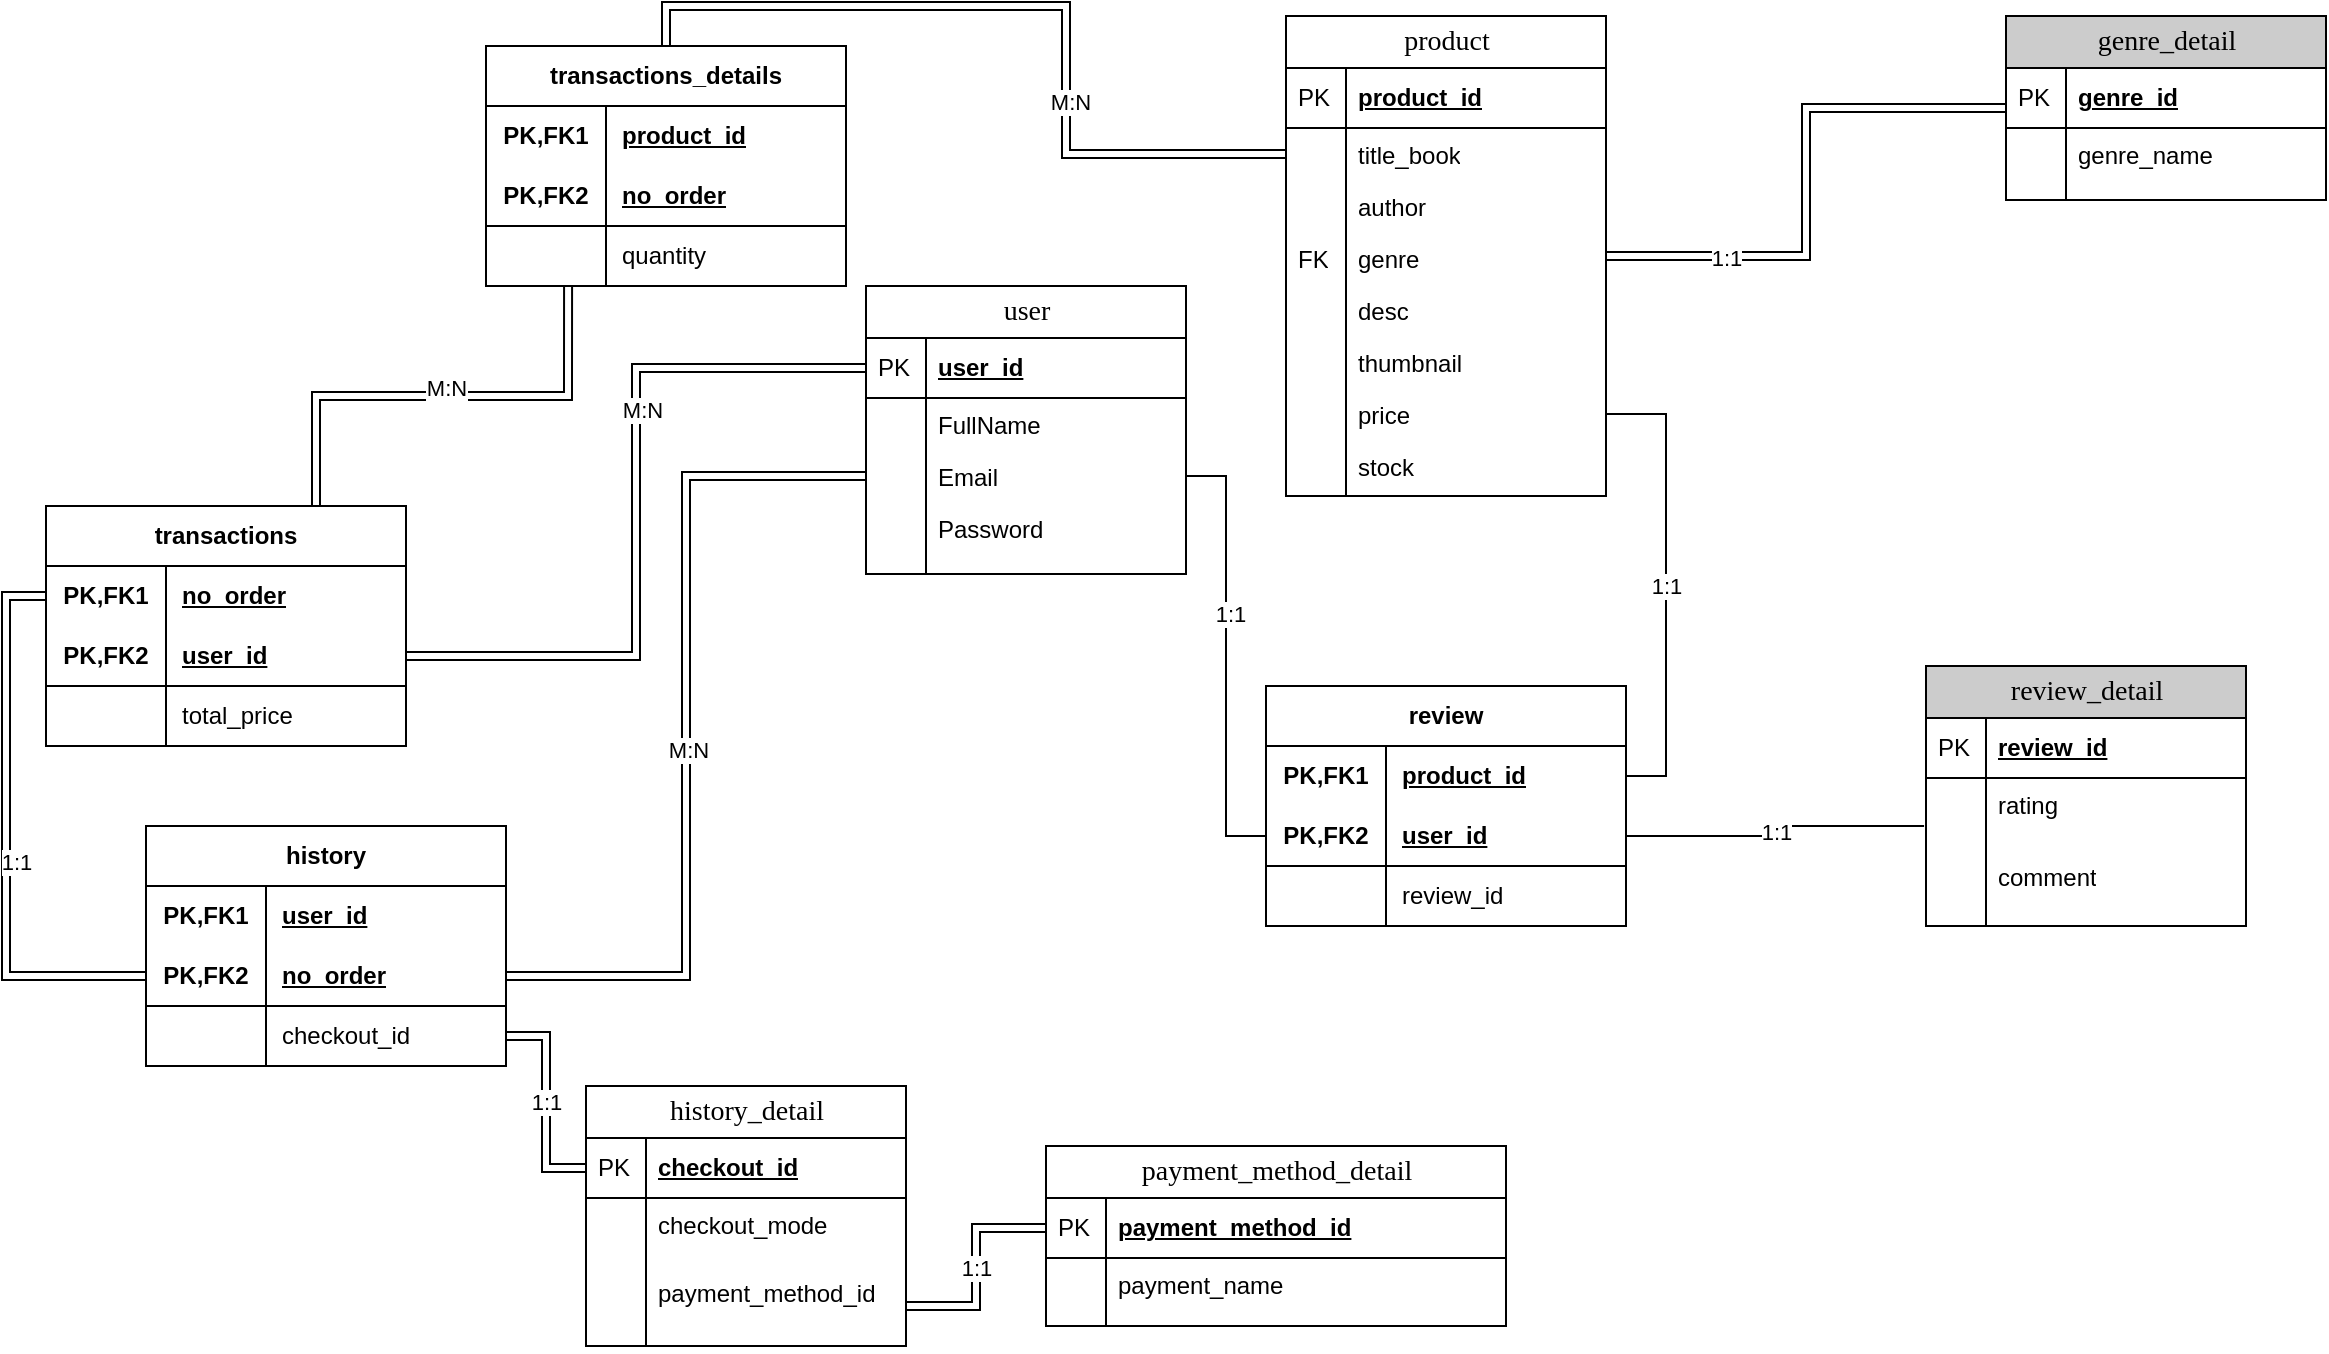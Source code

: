 <mxfile version="21.2.9" type="github">
  <diagram name="Page-1" id="e56a1550-8fbb-45ad-956c-1786394a9013">
    <mxGraphModel dx="1434" dy="796" grid="1" gridSize="10" guides="1" tooltips="1" connect="1" arrows="1" fold="1" page="1" pageScale="1" pageWidth="1654" pageHeight="1169" background="none" math="0" shadow="0">
      <root>
        <mxCell id="0" />
        <mxCell id="1" parent="0" />
        <mxCell id="2e49270ec7c68f3f-80" value="user" style="swimlane;html=1;fontStyle=0;childLayout=stackLayout;horizontal=1;startSize=26;fillColor=#FFFFFF;horizontalStack=0;resizeParent=1;resizeLast=0;collapsible=1;marginBottom=0;swimlaneFillColor=#ffffff;align=center;rounded=0;shadow=0;comic=0;labelBackgroundColor=none;strokeWidth=1;fontFamily=Verdana;fontSize=14" parent="1" vertex="1">
          <mxGeometry x="500" y="600" width="160" height="144" as="geometry">
            <mxRectangle x="60" y="220" width="70" height="30" as="alternateBounds" />
          </mxGeometry>
        </mxCell>
        <mxCell id="2e49270ec7c68f3f-81" value="user_id" style="shape=partialRectangle;top=0;left=0;right=0;bottom=1;html=1;align=left;verticalAlign=middle;fillColor=none;spacingLeft=34;spacingRight=4;whiteSpace=wrap;overflow=hidden;rotatable=0;points=[[0,0.5],[1,0.5]];portConstraint=eastwest;dropTarget=0;fontStyle=5;" parent="2e49270ec7c68f3f-80" vertex="1">
          <mxGeometry y="26" width="160" height="30" as="geometry" />
        </mxCell>
        <mxCell id="2e49270ec7c68f3f-82" value="PK" style="shape=partialRectangle;top=0;left=0;bottom=0;html=1;fillColor=none;align=left;verticalAlign=middle;spacingLeft=4;spacingRight=4;whiteSpace=wrap;overflow=hidden;rotatable=0;points=[];portConstraint=eastwest;part=1;" parent="2e49270ec7c68f3f-81" vertex="1" connectable="0">
          <mxGeometry width="30" height="30" as="geometry" />
        </mxCell>
        <mxCell id="2e49270ec7c68f3f-83" value="FullName" style="shape=partialRectangle;top=0;left=0;right=0;bottom=0;html=1;align=left;verticalAlign=top;fillColor=none;spacingLeft=34;spacingRight=4;whiteSpace=wrap;overflow=hidden;rotatable=0;points=[[0,0.5],[1,0.5]];portConstraint=eastwest;dropTarget=0;" parent="2e49270ec7c68f3f-80" vertex="1">
          <mxGeometry y="56" width="160" height="26" as="geometry" />
        </mxCell>
        <mxCell id="2e49270ec7c68f3f-84" value="" style="shape=partialRectangle;top=0;left=0;bottom=0;html=1;fillColor=none;align=left;verticalAlign=top;spacingLeft=4;spacingRight=4;whiteSpace=wrap;overflow=hidden;rotatable=0;points=[];portConstraint=eastwest;part=1;" parent="2e49270ec7c68f3f-83" vertex="1" connectable="0">
          <mxGeometry width="30" height="26" as="geometry" />
        </mxCell>
        <mxCell id="2e49270ec7c68f3f-85" value="Email" style="shape=partialRectangle;top=0;left=0;right=0;bottom=0;html=1;align=left;verticalAlign=top;fillColor=none;spacingLeft=34;spacingRight=4;whiteSpace=wrap;overflow=hidden;rotatable=0;points=[[0,0.5],[1,0.5]];portConstraint=eastwest;dropTarget=0;" parent="2e49270ec7c68f3f-80" vertex="1">
          <mxGeometry y="82" width="160" height="26" as="geometry" />
        </mxCell>
        <mxCell id="2e49270ec7c68f3f-86" value="" style="shape=partialRectangle;top=0;left=0;bottom=0;html=1;fillColor=none;align=left;verticalAlign=top;spacingLeft=4;spacingRight=4;whiteSpace=wrap;overflow=hidden;rotatable=0;points=[];portConstraint=eastwest;part=1;" parent="2e49270ec7c68f3f-85" vertex="1" connectable="0">
          <mxGeometry width="30" height="26" as="geometry" />
        </mxCell>
        <mxCell id="2e49270ec7c68f3f-87" value="Password" style="shape=partialRectangle;top=0;left=0;right=0;bottom=0;html=1;align=left;verticalAlign=top;fillColor=none;spacingLeft=34;spacingRight=4;whiteSpace=wrap;overflow=hidden;rotatable=0;points=[[0,0.5],[1,0.5]];portConstraint=eastwest;dropTarget=0;" parent="2e49270ec7c68f3f-80" vertex="1">
          <mxGeometry y="108" width="160" height="26" as="geometry" />
        </mxCell>
        <mxCell id="2e49270ec7c68f3f-88" value="" style="shape=partialRectangle;top=0;left=0;bottom=0;html=1;fillColor=none;align=left;verticalAlign=top;spacingLeft=4;spacingRight=4;whiteSpace=wrap;overflow=hidden;rotatable=0;points=[];portConstraint=eastwest;part=1;" parent="2e49270ec7c68f3f-87" vertex="1" connectable="0">
          <mxGeometry width="30" height="26" as="geometry" />
        </mxCell>
        <mxCell id="2e49270ec7c68f3f-89" value="" style="shape=partialRectangle;top=0;left=0;right=0;bottom=0;html=1;align=left;verticalAlign=top;fillColor=none;spacingLeft=34;spacingRight=4;whiteSpace=wrap;overflow=hidden;rotatable=0;points=[[0,0.5],[1,0.5]];portConstraint=eastwest;dropTarget=0;" parent="2e49270ec7c68f3f-80" vertex="1">
          <mxGeometry y="134" width="160" height="10" as="geometry" />
        </mxCell>
        <mxCell id="2e49270ec7c68f3f-90" value="" style="shape=partialRectangle;top=0;left=0;bottom=0;html=1;fillColor=none;align=left;verticalAlign=top;spacingLeft=4;spacingRight=4;whiteSpace=wrap;overflow=hidden;rotatable=0;points=[];portConstraint=eastwest;part=1;" parent="2e49270ec7c68f3f-89" vertex="1" connectable="0">
          <mxGeometry width="30" height="10" as="geometry" />
        </mxCell>
        <mxCell id="NCxB6Pmpi0R0k04pM8CK-123" style="edgeStyle=orthogonalEdgeStyle;rounded=0;orthogonalLoop=1;jettySize=auto;html=1;exitX=1;exitY=0.5;exitDx=0;exitDy=0;entryX=0;entryY=0.5;entryDx=0;entryDy=0;shape=link;" edge="1" parent="1" source="NCxB6Pmpi0R0k04pM8CK-93" target="NCxB6Pmpi0R0k04pM8CK-112">
          <mxGeometry relative="1" as="geometry" />
        </mxCell>
        <mxCell id="NCxB6Pmpi0R0k04pM8CK-124" value="1:1" style="edgeLabel;html=1;align=center;verticalAlign=middle;resizable=0;points=[];" vertex="1" connectable="0" parent="NCxB6Pmpi0R0k04pM8CK-123">
          <mxGeometry x="-0.324" y="-2" relative="1" as="geometry">
            <mxPoint x="-33" y="-1" as="offset" />
          </mxGeometry>
        </mxCell>
        <mxCell id="NCxB6Pmpi0R0k04pM8CK-93" value="product" style="swimlane;html=1;fontStyle=0;childLayout=stackLayout;horizontal=1;startSize=26;fillColor=#FFFFFF;horizontalStack=0;resizeParent=1;resizeLast=0;collapsible=1;marginBottom=0;swimlaneFillColor=#ffffff;align=center;rounded=0;shadow=0;comic=0;labelBackgroundColor=none;strokeWidth=1;fontFamily=Verdana;fontSize=14" vertex="1" parent="1">
          <mxGeometry x="710" y="465" width="160" height="240" as="geometry">
            <mxRectangle x="350" y="30" width="70" height="30" as="alternateBounds" />
          </mxGeometry>
        </mxCell>
        <mxCell id="NCxB6Pmpi0R0k04pM8CK-94" value="product_id" style="shape=partialRectangle;top=0;left=0;right=0;bottom=1;html=1;align=left;verticalAlign=middle;fillColor=none;spacingLeft=34;spacingRight=4;whiteSpace=wrap;overflow=hidden;rotatable=0;points=[[0,0.5],[1,0.5]];portConstraint=eastwest;dropTarget=0;fontStyle=5;" vertex="1" parent="NCxB6Pmpi0R0k04pM8CK-93">
          <mxGeometry y="26" width="160" height="30" as="geometry" />
        </mxCell>
        <mxCell id="NCxB6Pmpi0R0k04pM8CK-95" value="PK" style="shape=partialRectangle;top=0;left=0;bottom=0;html=1;fillColor=none;align=left;verticalAlign=middle;spacingLeft=4;spacingRight=4;whiteSpace=wrap;overflow=hidden;rotatable=0;points=[];portConstraint=eastwest;part=1;" vertex="1" connectable="0" parent="NCxB6Pmpi0R0k04pM8CK-94">
          <mxGeometry width="30" height="30" as="geometry" />
        </mxCell>
        <mxCell id="NCxB6Pmpi0R0k04pM8CK-96" value="title_book" style="shape=partialRectangle;top=0;left=0;right=0;bottom=0;html=1;align=left;verticalAlign=top;fillColor=none;spacingLeft=34;spacingRight=4;whiteSpace=wrap;overflow=hidden;rotatable=0;points=[[0,0.5],[1,0.5]];portConstraint=eastwest;dropTarget=0;" vertex="1" parent="NCxB6Pmpi0R0k04pM8CK-93">
          <mxGeometry y="56" width="160" height="26" as="geometry" />
        </mxCell>
        <mxCell id="NCxB6Pmpi0R0k04pM8CK-97" value="" style="shape=partialRectangle;top=0;left=0;bottom=0;html=1;fillColor=none;align=left;verticalAlign=top;spacingLeft=4;spacingRight=4;whiteSpace=wrap;overflow=hidden;rotatable=0;points=[];portConstraint=eastwest;part=1;" vertex="1" connectable="0" parent="NCxB6Pmpi0R0k04pM8CK-96">
          <mxGeometry width="30" height="26" as="geometry" />
        </mxCell>
        <mxCell id="NCxB6Pmpi0R0k04pM8CK-98" value="author" style="shape=partialRectangle;top=0;left=0;right=0;bottom=0;html=1;align=left;verticalAlign=top;fillColor=none;spacingLeft=34;spacingRight=4;whiteSpace=wrap;overflow=hidden;rotatable=0;points=[[0,0.5],[1,0.5]];portConstraint=eastwest;dropTarget=0;" vertex="1" parent="NCxB6Pmpi0R0k04pM8CK-93">
          <mxGeometry y="82" width="160" height="26" as="geometry" />
        </mxCell>
        <mxCell id="NCxB6Pmpi0R0k04pM8CK-99" value="" style="shape=partialRectangle;top=0;left=0;bottom=0;html=1;fillColor=none;align=left;verticalAlign=top;spacingLeft=4;spacingRight=4;whiteSpace=wrap;overflow=hidden;rotatable=0;points=[];portConstraint=eastwest;part=1;" vertex="1" connectable="0" parent="NCxB6Pmpi0R0k04pM8CK-98">
          <mxGeometry width="30" height="26" as="geometry" />
        </mxCell>
        <mxCell id="NCxB6Pmpi0R0k04pM8CK-100" value="genre" style="shape=partialRectangle;top=0;left=0;right=0;bottom=0;html=1;align=left;verticalAlign=top;fillColor=none;spacingLeft=34;spacingRight=4;whiteSpace=wrap;overflow=hidden;rotatable=0;points=[[0,0.5],[1,0.5]];portConstraint=eastwest;dropTarget=0;" vertex="1" parent="NCxB6Pmpi0R0k04pM8CK-93">
          <mxGeometry y="108" width="160" height="26" as="geometry" />
        </mxCell>
        <mxCell id="NCxB6Pmpi0R0k04pM8CK-101" value="FK" style="shape=partialRectangle;top=0;left=0;bottom=0;html=1;fillColor=none;align=left;verticalAlign=top;spacingLeft=4;spacingRight=4;whiteSpace=wrap;overflow=hidden;rotatable=0;points=[];portConstraint=eastwest;part=1;" vertex="1" connectable="0" parent="NCxB6Pmpi0R0k04pM8CK-100">
          <mxGeometry width="30" height="26" as="geometry" />
        </mxCell>
        <mxCell id="NCxB6Pmpi0R0k04pM8CK-104" value="desc" style="shape=partialRectangle;top=0;left=0;right=0;bottom=0;html=1;align=left;verticalAlign=top;fillColor=none;spacingLeft=34;spacingRight=4;whiteSpace=wrap;overflow=hidden;rotatable=0;points=[[0,0.5],[1,0.5]];portConstraint=eastwest;dropTarget=0;" vertex="1" parent="NCxB6Pmpi0R0k04pM8CK-93">
          <mxGeometry y="134" width="160" height="26" as="geometry" />
        </mxCell>
        <mxCell id="NCxB6Pmpi0R0k04pM8CK-105" value="" style="shape=partialRectangle;top=0;left=0;bottom=0;html=1;fillColor=none;align=left;verticalAlign=top;spacingLeft=4;spacingRight=4;whiteSpace=wrap;overflow=hidden;rotatable=0;points=[];portConstraint=eastwest;part=1;" vertex="1" connectable="0" parent="NCxB6Pmpi0R0k04pM8CK-104">
          <mxGeometry width="30" height="26" as="geometry" />
        </mxCell>
        <mxCell id="NCxB6Pmpi0R0k04pM8CK-106" value="thumbnail" style="shape=partialRectangle;top=0;left=0;right=0;bottom=0;html=1;align=left;verticalAlign=top;fillColor=none;spacingLeft=34;spacingRight=4;whiteSpace=wrap;overflow=hidden;rotatable=0;points=[[0,0.5],[1,0.5]];portConstraint=eastwest;dropTarget=0;" vertex="1" parent="NCxB6Pmpi0R0k04pM8CK-93">
          <mxGeometry y="160" width="160" height="26" as="geometry" />
        </mxCell>
        <mxCell id="NCxB6Pmpi0R0k04pM8CK-107" value="" style="shape=partialRectangle;top=0;left=0;bottom=0;html=1;fillColor=none;align=left;verticalAlign=top;spacingLeft=4;spacingRight=4;whiteSpace=wrap;overflow=hidden;rotatable=0;points=[];portConstraint=eastwest;part=1;" vertex="1" connectable="0" parent="NCxB6Pmpi0R0k04pM8CK-106">
          <mxGeometry width="30" height="26" as="geometry" />
        </mxCell>
        <mxCell id="NCxB6Pmpi0R0k04pM8CK-108" value="price" style="shape=partialRectangle;top=0;left=0;right=0;bottom=0;html=1;align=left;verticalAlign=top;fillColor=none;spacingLeft=34;spacingRight=4;whiteSpace=wrap;overflow=hidden;rotatable=0;points=[[0,0.5],[1,0.5]];portConstraint=eastwest;dropTarget=0;" vertex="1" parent="NCxB6Pmpi0R0k04pM8CK-93">
          <mxGeometry y="186" width="160" height="26" as="geometry" />
        </mxCell>
        <mxCell id="NCxB6Pmpi0R0k04pM8CK-109" value="" style="shape=partialRectangle;top=0;left=0;bottom=0;html=1;fillColor=none;align=left;verticalAlign=top;spacingLeft=4;spacingRight=4;whiteSpace=wrap;overflow=hidden;rotatable=0;points=[];portConstraint=eastwest;part=1;" vertex="1" connectable="0" parent="NCxB6Pmpi0R0k04pM8CK-108">
          <mxGeometry width="30" height="26" as="geometry" />
        </mxCell>
        <mxCell id="NCxB6Pmpi0R0k04pM8CK-110" value="stock" style="shape=partialRectangle;top=0;left=0;right=0;bottom=0;html=1;align=left;verticalAlign=top;fillColor=none;spacingLeft=34;spacingRight=4;whiteSpace=wrap;overflow=hidden;rotatable=0;points=[[0,0.5],[1,0.5]];portConstraint=eastwest;dropTarget=0;" vertex="1" parent="NCxB6Pmpi0R0k04pM8CK-93">
          <mxGeometry y="212" width="160" height="26" as="geometry" />
        </mxCell>
        <mxCell id="NCxB6Pmpi0R0k04pM8CK-111" value="" style="shape=partialRectangle;top=0;left=0;bottom=0;html=1;fillColor=none;align=left;verticalAlign=top;spacingLeft=4;spacingRight=4;whiteSpace=wrap;overflow=hidden;rotatable=0;points=[];portConstraint=eastwest;part=1;" vertex="1" connectable="0" parent="NCxB6Pmpi0R0k04pM8CK-110">
          <mxGeometry width="30" height="26" as="geometry" />
        </mxCell>
        <mxCell id="NCxB6Pmpi0R0k04pM8CK-102" value="" style="shape=partialRectangle;top=0;left=0;right=0;bottom=0;html=1;align=left;verticalAlign=top;fillColor=none;spacingLeft=34;spacingRight=4;whiteSpace=wrap;overflow=hidden;rotatable=0;points=[[0,0.5],[1,0.5]];portConstraint=eastwest;dropTarget=0;" vertex="1" parent="NCxB6Pmpi0R0k04pM8CK-93">
          <mxGeometry y="238" width="160" height="2" as="geometry" />
        </mxCell>
        <mxCell id="NCxB6Pmpi0R0k04pM8CK-103" value="" style="shape=partialRectangle;top=0;left=0;bottom=0;html=1;fillColor=none;align=left;verticalAlign=top;spacingLeft=4;spacingRight=4;whiteSpace=wrap;overflow=hidden;rotatable=0;points=[];portConstraint=eastwest;part=1;" vertex="1" connectable="0" parent="NCxB6Pmpi0R0k04pM8CK-102">
          <mxGeometry width="30" height="2.0" as="geometry" />
        </mxCell>
        <mxCell id="NCxB6Pmpi0R0k04pM8CK-112" value="genre_detail" style="swimlane;html=1;fontStyle=0;childLayout=stackLayout;horizontal=1;startSize=26;fillColor=#CCCCCC;horizontalStack=0;resizeParent=1;resizeLast=0;collapsible=1;marginBottom=0;swimlaneFillColor=#ffffff;align=center;rounded=0;shadow=0;comic=0;labelBackgroundColor=none;strokeWidth=1;fontFamily=Verdana;fontSize=14" vertex="1" parent="1">
          <mxGeometry x="1070" y="465" width="160" height="92" as="geometry">
            <mxRectangle x="710" y="30" width="160" height="30" as="alternateBounds" />
          </mxGeometry>
        </mxCell>
        <mxCell id="NCxB6Pmpi0R0k04pM8CK-113" value="genre_id" style="shape=partialRectangle;top=0;left=0;right=0;bottom=1;html=1;align=left;verticalAlign=middle;fillColor=none;spacingLeft=34;spacingRight=4;whiteSpace=wrap;overflow=hidden;rotatable=0;points=[[0,0.5],[1,0.5]];portConstraint=eastwest;dropTarget=0;fontStyle=5;" vertex="1" parent="NCxB6Pmpi0R0k04pM8CK-112">
          <mxGeometry y="26" width="160" height="30" as="geometry" />
        </mxCell>
        <mxCell id="NCxB6Pmpi0R0k04pM8CK-114" value="PK" style="shape=partialRectangle;top=0;left=0;bottom=0;html=1;fillColor=none;align=left;verticalAlign=middle;spacingLeft=4;spacingRight=4;whiteSpace=wrap;overflow=hidden;rotatable=0;points=[];portConstraint=eastwest;part=1;" vertex="1" connectable="0" parent="NCxB6Pmpi0R0k04pM8CK-113">
          <mxGeometry width="30" height="30" as="geometry" />
        </mxCell>
        <mxCell id="NCxB6Pmpi0R0k04pM8CK-115" value="genre_name" style="shape=partialRectangle;top=0;left=0;right=0;bottom=0;html=1;align=left;verticalAlign=top;fillColor=none;spacingLeft=34;spacingRight=4;whiteSpace=wrap;overflow=hidden;rotatable=0;points=[[0,0.5],[1,0.5]];portConstraint=eastwest;dropTarget=0;" vertex="1" parent="NCxB6Pmpi0R0k04pM8CK-112">
          <mxGeometry y="56" width="160" height="26" as="geometry" />
        </mxCell>
        <mxCell id="NCxB6Pmpi0R0k04pM8CK-116" value="" style="shape=partialRectangle;top=0;left=0;bottom=0;html=1;fillColor=none;align=left;verticalAlign=top;spacingLeft=4;spacingRight=4;whiteSpace=wrap;overflow=hidden;rotatable=0;points=[];portConstraint=eastwest;part=1;" vertex="1" connectable="0" parent="NCxB6Pmpi0R0k04pM8CK-115">
          <mxGeometry width="30" height="26" as="geometry" />
        </mxCell>
        <mxCell id="NCxB6Pmpi0R0k04pM8CK-121" value="" style="shape=partialRectangle;top=0;left=0;right=0;bottom=0;html=1;align=left;verticalAlign=top;fillColor=none;spacingLeft=34;spacingRight=4;whiteSpace=wrap;overflow=hidden;rotatable=0;points=[[0,0.5],[1,0.5]];portConstraint=eastwest;dropTarget=0;" vertex="1" parent="NCxB6Pmpi0R0k04pM8CK-112">
          <mxGeometry y="82" width="160" height="10" as="geometry" />
        </mxCell>
        <mxCell id="NCxB6Pmpi0R0k04pM8CK-122" value="" style="shape=partialRectangle;top=0;left=0;bottom=0;html=1;fillColor=none;align=left;verticalAlign=top;spacingLeft=4;spacingRight=4;whiteSpace=wrap;overflow=hidden;rotatable=0;points=[];portConstraint=eastwest;part=1;" vertex="1" connectable="0" parent="NCxB6Pmpi0R0k04pM8CK-121">
          <mxGeometry width="30" height="10" as="geometry" />
        </mxCell>
        <mxCell id="NCxB6Pmpi0R0k04pM8CK-249" style="edgeStyle=orthogonalEdgeStyle;rounded=0;orthogonalLoop=1;jettySize=auto;html=1;exitX=0.75;exitY=0;exitDx=0;exitDy=0;entryX=0.228;entryY=1;entryDx=0;entryDy=0;entryPerimeter=0;shape=link;" edge="1" parent="1" source="NCxB6Pmpi0R0k04pM8CK-138" target="NCxB6Pmpi0R0k04pM8CK-158">
          <mxGeometry relative="1" as="geometry" />
        </mxCell>
        <mxCell id="NCxB6Pmpi0R0k04pM8CK-253" value="M:N" style="edgeLabel;html=1;align=center;verticalAlign=middle;resizable=0;points=[];" vertex="1" connectable="0" parent="NCxB6Pmpi0R0k04pM8CK-249">
          <mxGeometry x="0.305" y="-2" relative="1" as="geometry">
            <mxPoint x="-34" y="-6" as="offset" />
          </mxGeometry>
        </mxCell>
        <mxCell id="NCxB6Pmpi0R0k04pM8CK-138" value="transactions" style="shape=table;startSize=30;container=1;collapsible=1;childLayout=tableLayout;fixedRows=1;rowLines=0;fontStyle=1;align=center;resizeLast=1;html=1;whiteSpace=wrap;" vertex="1" parent="1">
          <mxGeometry x="90" y="710" width="180" height="120" as="geometry" />
        </mxCell>
        <mxCell id="NCxB6Pmpi0R0k04pM8CK-139" value="" style="shape=tableRow;horizontal=0;startSize=0;swimlaneHead=0;swimlaneBody=0;fillColor=none;collapsible=0;dropTarget=0;points=[[0,0.5],[1,0.5]];portConstraint=eastwest;top=0;left=0;right=0;bottom=0;html=1;" vertex="1" parent="NCxB6Pmpi0R0k04pM8CK-138">
          <mxGeometry y="30" width="180" height="30" as="geometry" />
        </mxCell>
        <mxCell id="NCxB6Pmpi0R0k04pM8CK-140" value="PK,FK1" style="shape=partialRectangle;connectable=0;fillColor=none;top=0;left=0;bottom=0;right=0;fontStyle=1;overflow=hidden;html=1;whiteSpace=wrap;" vertex="1" parent="NCxB6Pmpi0R0k04pM8CK-139">
          <mxGeometry width="60" height="30" as="geometry">
            <mxRectangle width="60" height="30" as="alternateBounds" />
          </mxGeometry>
        </mxCell>
        <mxCell id="NCxB6Pmpi0R0k04pM8CK-141" value="no_order" style="shape=partialRectangle;connectable=0;fillColor=none;top=0;left=0;bottom=0;right=0;align=left;spacingLeft=6;fontStyle=5;overflow=hidden;html=1;whiteSpace=wrap;" vertex="1" parent="NCxB6Pmpi0R0k04pM8CK-139">
          <mxGeometry x="60" width="120" height="30" as="geometry">
            <mxRectangle width="120" height="30" as="alternateBounds" />
          </mxGeometry>
        </mxCell>
        <mxCell id="NCxB6Pmpi0R0k04pM8CK-142" value="" style="shape=tableRow;horizontal=0;startSize=0;swimlaneHead=0;swimlaneBody=0;fillColor=none;collapsible=0;dropTarget=0;points=[[0,0.5],[1,0.5]];portConstraint=eastwest;top=0;left=0;right=0;bottom=1;html=1;" vertex="1" parent="NCxB6Pmpi0R0k04pM8CK-138">
          <mxGeometry y="60" width="180" height="30" as="geometry" />
        </mxCell>
        <mxCell id="NCxB6Pmpi0R0k04pM8CK-143" value="PK,FK2" style="shape=partialRectangle;connectable=0;fillColor=none;top=0;left=0;bottom=0;right=0;fontStyle=1;overflow=hidden;html=1;whiteSpace=wrap;" vertex="1" parent="NCxB6Pmpi0R0k04pM8CK-142">
          <mxGeometry width="60" height="30" as="geometry">
            <mxRectangle width="60" height="30" as="alternateBounds" />
          </mxGeometry>
        </mxCell>
        <mxCell id="NCxB6Pmpi0R0k04pM8CK-144" value="user_id" style="shape=partialRectangle;connectable=0;fillColor=none;top=0;left=0;bottom=0;right=0;align=left;spacingLeft=6;fontStyle=5;overflow=hidden;html=1;whiteSpace=wrap;" vertex="1" parent="NCxB6Pmpi0R0k04pM8CK-142">
          <mxGeometry x="60" width="120" height="30" as="geometry">
            <mxRectangle width="120" height="30" as="alternateBounds" />
          </mxGeometry>
        </mxCell>
        <mxCell id="NCxB6Pmpi0R0k04pM8CK-145" value="" style="shape=tableRow;horizontal=0;startSize=0;swimlaneHead=0;swimlaneBody=0;fillColor=none;collapsible=0;dropTarget=0;points=[[0,0.5],[1,0.5]];portConstraint=eastwest;top=0;left=0;right=0;bottom=0;html=1;" vertex="1" parent="NCxB6Pmpi0R0k04pM8CK-138">
          <mxGeometry y="90" width="180" height="30" as="geometry" />
        </mxCell>
        <mxCell id="NCxB6Pmpi0R0k04pM8CK-146" value="" style="shape=partialRectangle;connectable=0;fillColor=none;top=0;left=0;bottom=0;right=0;editable=1;overflow=hidden;html=1;whiteSpace=wrap;" vertex="1" parent="NCxB6Pmpi0R0k04pM8CK-145">
          <mxGeometry width="60" height="30" as="geometry">
            <mxRectangle width="60" height="30" as="alternateBounds" />
          </mxGeometry>
        </mxCell>
        <mxCell id="NCxB6Pmpi0R0k04pM8CK-147" value="total_price" style="shape=partialRectangle;connectable=0;fillColor=none;top=0;left=0;bottom=0;right=0;align=left;spacingLeft=6;overflow=hidden;html=1;whiteSpace=wrap;" vertex="1" parent="NCxB6Pmpi0R0k04pM8CK-145">
          <mxGeometry x="60" width="120" height="30" as="geometry">
            <mxRectangle width="120" height="30" as="alternateBounds" />
          </mxGeometry>
        </mxCell>
        <mxCell id="NCxB6Pmpi0R0k04pM8CK-151" value="transactions_details" style="shape=table;startSize=30;container=1;collapsible=1;childLayout=tableLayout;fixedRows=1;rowLines=0;fontStyle=1;align=center;resizeLast=1;html=1;whiteSpace=wrap;" vertex="1" parent="1">
          <mxGeometry x="310" y="480" width="180" height="120" as="geometry" />
        </mxCell>
        <mxCell id="NCxB6Pmpi0R0k04pM8CK-152" value="" style="shape=tableRow;horizontal=0;startSize=0;swimlaneHead=0;swimlaneBody=0;fillColor=none;collapsible=0;dropTarget=0;points=[[0,0.5],[1,0.5]];portConstraint=eastwest;top=0;left=0;right=0;bottom=0;html=1;" vertex="1" parent="NCxB6Pmpi0R0k04pM8CK-151">
          <mxGeometry y="30" width="180" height="30" as="geometry" />
        </mxCell>
        <mxCell id="NCxB6Pmpi0R0k04pM8CK-153" value="PK,FK1" style="shape=partialRectangle;connectable=0;fillColor=none;top=0;left=0;bottom=0;right=0;fontStyle=1;overflow=hidden;html=1;whiteSpace=wrap;" vertex="1" parent="NCxB6Pmpi0R0k04pM8CK-152">
          <mxGeometry width="60" height="30" as="geometry">
            <mxRectangle width="60" height="30" as="alternateBounds" />
          </mxGeometry>
        </mxCell>
        <mxCell id="NCxB6Pmpi0R0k04pM8CK-154" value="product_id" style="shape=partialRectangle;connectable=0;fillColor=none;top=0;left=0;bottom=0;right=0;align=left;spacingLeft=6;fontStyle=5;overflow=hidden;html=1;whiteSpace=wrap;" vertex="1" parent="NCxB6Pmpi0R0k04pM8CK-152">
          <mxGeometry x="60" width="120" height="30" as="geometry">
            <mxRectangle width="120" height="30" as="alternateBounds" />
          </mxGeometry>
        </mxCell>
        <mxCell id="NCxB6Pmpi0R0k04pM8CK-155" value="" style="shape=tableRow;horizontal=0;startSize=0;swimlaneHead=0;swimlaneBody=0;fillColor=none;collapsible=0;dropTarget=0;points=[[0,0.5],[1,0.5]];portConstraint=eastwest;top=0;left=0;right=0;bottom=1;html=1;" vertex="1" parent="NCxB6Pmpi0R0k04pM8CK-151">
          <mxGeometry y="60" width="180" height="30" as="geometry" />
        </mxCell>
        <mxCell id="NCxB6Pmpi0R0k04pM8CK-156" value="PK,FK2" style="shape=partialRectangle;connectable=0;fillColor=none;top=0;left=0;bottom=0;right=0;fontStyle=1;overflow=hidden;html=1;whiteSpace=wrap;" vertex="1" parent="NCxB6Pmpi0R0k04pM8CK-155">
          <mxGeometry width="60" height="30" as="geometry">
            <mxRectangle width="60" height="30" as="alternateBounds" />
          </mxGeometry>
        </mxCell>
        <mxCell id="NCxB6Pmpi0R0k04pM8CK-157" value="no_order" style="shape=partialRectangle;connectable=0;fillColor=none;top=0;left=0;bottom=0;right=0;align=left;spacingLeft=6;fontStyle=5;overflow=hidden;html=1;whiteSpace=wrap;" vertex="1" parent="NCxB6Pmpi0R0k04pM8CK-155">
          <mxGeometry x="60" width="120" height="30" as="geometry">
            <mxRectangle width="120" height="30" as="alternateBounds" />
          </mxGeometry>
        </mxCell>
        <mxCell id="NCxB6Pmpi0R0k04pM8CK-158" value="" style="shape=tableRow;horizontal=0;startSize=0;swimlaneHead=0;swimlaneBody=0;fillColor=none;collapsible=0;dropTarget=0;points=[[0,0.5],[1,0.5]];portConstraint=eastwest;top=0;left=0;right=0;bottom=0;html=1;" vertex="1" parent="NCxB6Pmpi0R0k04pM8CK-151">
          <mxGeometry y="90" width="180" height="30" as="geometry" />
        </mxCell>
        <mxCell id="NCxB6Pmpi0R0k04pM8CK-159" value="" style="shape=partialRectangle;connectable=0;fillColor=none;top=0;left=0;bottom=0;right=0;editable=1;overflow=hidden;html=1;whiteSpace=wrap;" vertex="1" parent="NCxB6Pmpi0R0k04pM8CK-158">
          <mxGeometry width="60" height="30" as="geometry">
            <mxRectangle width="60" height="30" as="alternateBounds" />
          </mxGeometry>
        </mxCell>
        <mxCell id="NCxB6Pmpi0R0k04pM8CK-160" value="quantity" style="shape=partialRectangle;connectable=0;fillColor=none;top=0;left=0;bottom=0;right=0;align=left;spacingLeft=6;overflow=hidden;html=1;whiteSpace=wrap;" vertex="1" parent="NCxB6Pmpi0R0k04pM8CK-158">
          <mxGeometry x="60" width="120" height="30" as="geometry">
            <mxRectangle width="120" height="30" as="alternateBounds" />
          </mxGeometry>
        </mxCell>
        <mxCell id="NCxB6Pmpi0R0k04pM8CK-164" value="review" style="shape=table;startSize=30;container=1;collapsible=1;childLayout=tableLayout;fixedRows=1;rowLines=0;fontStyle=1;align=center;resizeLast=1;html=1;whiteSpace=wrap;" vertex="1" parent="1">
          <mxGeometry x="700" y="800" width="180" height="120" as="geometry" />
        </mxCell>
        <mxCell id="NCxB6Pmpi0R0k04pM8CK-165" value="" style="shape=tableRow;horizontal=0;startSize=0;swimlaneHead=0;swimlaneBody=0;fillColor=none;collapsible=0;dropTarget=0;points=[[0,0.5],[1,0.5]];portConstraint=eastwest;top=0;left=0;right=0;bottom=0;html=1;" vertex="1" parent="NCxB6Pmpi0R0k04pM8CK-164">
          <mxGeometry y="30" width="180" height="30" as="geometry" />
        </mxCell>
        <mxCell id="NCxB6Pmpi0R0k04pM8CK-166" value="PK,FK1" style="shape=partialRectangle;connectable=0;fillColor=none;top=0;left=0;bottom=0;right=0;fontStyle=1;overflow=hidden;html=1;whiteSpace=wrap;" vertex="1" parent="NCxB6Pmpi0R0k04pM8CK-165">
          <mxGeometry width="60" height="30" as="geometry">
            <mxRectangle width="60" height="30" as="alternateBounds" />
          </mxGeometry>
        </mxCell>
        <mxCell id="NCxB6Pmpi0R0k04pM8CK-167" value="product_id" style="shape=partialRectangle;connectable=0;fillColor=none;top=0;left=0;bottom=0;right=0;align=left;spacingLeft=6;fontStyle=5;overflow=hidden;html=1;whiteSpace=wrap;" vertex="1" parent="NCxB6Pmpi0R0k04pM8CK-165">
          <mxGeometry x="60" width="120" height="30" as="geometry">
            <mxRectangle width="120" height="30" as="alternateBounds" />
          </mxGeometry>
        </mxCell>
        <mxCell id="NCxB6Pmpi0R0k04pM8CK-168" value="" style="shape=tableRow;horizontal=0;startSize=0;swimlaneHead=0;swimlaneBody=0;fillColor=none;collapsible=0;dropTarget=0;points=[[0,0.5],[1,0.5]];portConstraint=eastwest;top=0;left=0;right=0;bottom=1;html=1;" vertex="1" parent="NCxB6Pmpi0R0k04pM8CK-164">
          <mxGeometry y="60" width="180" height="30" as="geometry" />
        </mxCell>
        <mxCell id="NCxB6Pmpi0R0k04pM8CK-169" value="PK,FK2" style="shape=partialRectangle;connectable=0;fillColor=none;top=0;left=0;bottom=0;right=0;fontStyle=1;overflow=hidden;html=1;whiteSpace=wrap;" vertex="1" parent="NCxB6Pmpi0R0k04pM8CK-168">
          <mxGeometry width="60" height="30" as="geometry">
            <mxRectangle width="60" height="30" as="alternateBounds" />
          </mxGeometry>
        </mxCell>
        <mxCell id="NCxB6Pmpi0R0k04pM8CK-170" value="user_id" style="shape=partialRectangle;connectable=0;fillColor=none;top=0;left=0;bottom=0;right=0;align=left;spacingLeft=6;fontStyle=5;overflow=hidden;html=1;whiteSpace=wrap;" vertex="1" parent="NCxB6Pmpi0R0k04pM8CK-168">
          <mxGeometry x="60" width="120" height="30" as="geometry">
            <mxRectangle width="120" height="30" as="alternateBounds" />
          </mxGeometry>
        </mxCell>
        <mxCell id="NCxB6Pmpi0R0k04pM8CK-171" value="" style="shape=tableRow;horizontal=0;startSize=0;swimlaneHead=0;swimlaneBody=0;fillColor=none;collapsible=0;dropTarget=0;points=[[0,0.5],[1,0.5]];portConstraint=eastwest;top=0;left=0;right=0;bottom=0;html=1;" vertex="1" parent="NCxB6Pmpi0R0k04pM8CK-164">
          <mxGeometry y="90" width="180" height="30" as="geometry" />
        </mxCell>
        <mxCell id="NCxB6Pmpi0R0k04pM8CK-172" value="" style="shape=partialRectangle;connectable=0;fillColor=none;top=0;left=0;bottom=0;right=0;editable=1;overflow=hidden;html=1;whiteSpace=wrap;" vertex="1" parent="NCxB6Pmpi0R0k04pM8CK-171">
          <mxGeometry width="60" height="30" as="geometry">
            <mxRectangle width="60" height="30" as="alternateBounds" />
          </mxGeometry>
        </mxCell>
        <mxCell id="NCxB6Pmpi0R0k04pM8CK-173" value="review_id" style="shape=partialRectangle;connectable=0;fillColor=none;top=0;left=0;bottom=0;right=0;align=left;spacingLeft=6;overflow=hidden;html=1;whiteSpace=wrap;" vertex="1" parent="NCxB6Pmpi0R0k04pM8CK-171">
          <mxGeometry x="60" width="120" height="30" as="geometry">
            <mxRectangle width="120" height="30" as="alternateBounds" />
          </mxGeometry>
        </mxCell>
        <mxCell id="NCxB6Pmpi0R0k04pM8CK-177" value="history" style="shape=table;startSize=30;container=1;collapsible=1;childLayout=tableLayout;fixedRows=1;rowLines=0;fontStyle=1;align=center;resizeLast=1;html=1;whiteSpace=wrap;" vertex="1" parent="1">
          <mxGeometry x="140" y="870" width="180" height="120" as="geometry" />
        </mxCell>
        <mxCell id="NCxB6Pmpi0R0k04pM8CK-178" value="" style="shape=tableRow;horizontal=0;startSize=0;swimlaneHead=0;swimlaneBody=0;fillColor=none;collapsible=0;dropTarget=0;points=[[0,0.5],[1,0.5]];portConstraint=eastwest;top=0;left=0;right=0;bottom=0;html=1;" vertex="1" parent="NCxB6Pmpi0R0k04pM8CK-177">
          <mxGeometry y="30" width="180" height="30" as="geometry" />
        </mxCell>
        <mxCell id="NCxB6Pmpi0R0k04pM8CK-179" value="PK,FK1" style="shape=partialRectangle;connectable=0;fillColor=none;top=0;left=0;bottom=0;right=0;fontStyle=1;overflow=hidden;html=1;whiteSpace=wrap;" vertex="1" parent="NCxB6Pmpi0R0k04pM8CK-178">
          <mxGeometry width="60" height="30" as="geometry">
            <mxRectangle width="60" height="30" as="alternateBounds" />
          </mxGeometry>
        </mxCell>
        <mxCell id="NCxB6Pmpi0R0k04pM8CK-180" value="user_id" style="shape=partialRectangle;connectable=0;fillColor=none;top=0;left=0;bottom=0;right=0;align=left;spacingLeft=6;fontStyle=5;overflow=hidden;html=1;whiteSpace=wrap;" vertex="1" parent="NCxB6Pmpi0R0k04pM8CK-178">
          <mxGeometry x="60" width="120" height="30" as="geometry">
            <mxRectangle width="120" height="30" as="alternateBounds" />
          </mxGeometry>
        </mxCell>
        <mxCell id="NCxB6Pmpi0R0k04pM8CK-181" value="" style="shape=tableRow;horizontal=0;startSize=0;swimlaneHead=0;swimlaneBody=0;fillColor=none;collapsible=0;dropTarget=0;points=[[0,0.5],[1,0.5]];portConstraint=eastwest;top=0;left=0;right=0;bottom=1;html=1;" vertex="1" parent="NCxB6Pmpi0R0k04pM8CK-177">
          <mxGeometry y="60" width="180" height="30" as="geometry" />
        </mxCell>
        <mxCell id="NCxB6Pmpi0R0k04pM8CK-182" value="PK,FK2" style="shape=partialRectangle;connectable=0;fillColor=none;top=0;left=0;bottom=0;right=0;fontStyle=1;overflow=hidden;html=1;whiteSpace=wrap;" vertex="1" parent="NCxB6Pmpi0R0k04pM8CK-181">
          <mxGeometry width="60" height="30" as="geometry">
            <mxRectangle width="60" height="30" as="alternateBounds" />
          </mxGeometry>
        </mxCell>
        <mxCell id="NCxB6Pmpi0R0k04pM8CK-183" value="no_order" style="shape=partialRectangle;connectable=0;fillColor=none;top=0;left=0;bottom=0;right=0;align=left;spacingLeft=6;fontStyle=5;overflow=hidden;html=1;whiteSpace=wrap;" vertex="1" parent="NCxB6Pmpi0R0k04pM8CK-181">
          <mxGeometry x="60" width="120" height="30" as="geometry">
            <mxRectangle width="120" height="30" as="alternateBounds" />
          </mxGeometry>
        </mxCell>
        <mxCell id="NCxB6Pmpi0R0k04pM8CK-184" value="" style="shape=tableRow;horizontal=0;startSize=0;swimlaneHead=0;swimlaneBody=0;fillColor=none;collapsible=0;dropTarget=0;points=[[0,0.5],[1,0.5]];portConstraint=eastwest;top=0;left=0;right=0;bottom=0;html=1;" vertex="1" parent="NCxB6Pmpi0R0k04pM8CK-177">
          <mxGeometry y="90" width="180" height="30" as="geometry" />
        </mxCell>
        <mxCell id="NCxB6Pmpi0R0k04pM8CK-185" value="" style="shape=partialRectangle;connectable=0;fillColor=none;top=0;left=0;bottom=0;right=0;editable=1;overflow=hidden;html=1;whiteSpace=wrap;" vertex="1" parent="NCxB6Pmpi0R0k04pM8CK-184">
          <mxGeometry width="60" height="30" as="geometry">
            <mxRectangle width="60" height="30" as="alternateBounds" />
          </mxGeometry>
        </mxCell>
        <mxCell id="NCxB6Pmpi0R0k04pM8CK-186" value="checkout_id" style="shape=partialRectangle;connectable=0;fillColor=none;top=0;left=0;bottom=0;right=0;align=left;spacingLeft=6;overflow=hidden;html=1;whiteSpace=wrap;" vertex="1" parent="NCxB6Pmpi0R0k04pM8CK-184">
          <mxGeometry x="60" width="120" height="30" as="geometry">
            <mxRectangle width="120" height="30" as="alternateBounds" />
          </mxGeometry>
        </mxCell>
        <mxCell id="NCxB6Pmpi0R0k04pM8CK-200" value="history_detail" style="swimlane;html=1;fontStyle=0;childLayout=stackLayout;horizontal=1;startSize=26;fillColor=#FFFFFF;horizontalStack=0;resizeParent=1;resizeLast=0;collapsible=1;marginBottom=0;swimlaneFillColor=#ffffff;align=center;rounded=0;shadow=0;comic=0;labelBackgroundColor=none;strokeWidth=1;fontFamily=Verdana;fontSize=14" vertex="1" parent="1">
          <mxGeometry x="360" y="1000" width="160" height="130" as="geometry">
            <mxRectangle x="710" y="30" width="160" height="30" as="alternateBounds" />
          </mxGeometry>
        </mxCell>
        <mxCell id="NCxB6Pmpi0R0k04pM8CK-201" value="checkout_id" style="shape=partialRectangle;top=0;left=0;right=0;bottom=1;html=1;align=left;verticalAlign=middle;fillColor=none;spacingLeft=34;spacingRight=4;whiteSpace=wrap;overflow=hidden;rotatable=0;points=[[0,0.5],[1,0.5]];portConstraint=eastwest;dropTarget=0;fontStyle=5;" vertex="1" parent="NCxB6Pmpi0R0k04pM8CK-200">
          <mxGeometry y="26" width="160" height="30" as="geometry" />
        </mxCell>
        <mxCell id="NCxB6Pmpi0R0k04pM8CK-202" value="PK" style="shape=partialRectangle;top=0;left=0;bottom=0;html=1;fillColor=none;align=left;verticalAlign=middle;spacingLeft=4;spacingRight=4;whiteSpace=wrap;overflow=hidden;rotatable=0;points=[];portConstraint=eastwest;part=1;" vertex="1" connectable="0" parent="NCxB6Pmpi0R0k04pM8CK-201">
          <mxGeometry width="30" height="30" as="geometry" />
        </mxCell>
        <mxCell id="NCxB6Pmpi0R0k04pM8CK-203" value="checkout_mode" style="shape=partialRectangle;top=0;left=0;right=0;bottom=0;html=1;align=left;verticalAlign=top;fillColor=none;spacingLeft=34;spacingRight=4;whiteSpace=wrap;overflow=hidden;rotatable=0;points=[[0,0.5],[1,0.5]];portConstraint=eastwest;dropTarget=0;" vertex="1" parent="NCxB6Pmpi0R0k04pM8CK-200">
          <mxGeometry y="56" width="160" height="24" as="geometry" />
        </mxCell>
        <mxCell id="NCxB6Pmpi0R0k04pM8CK-204" value="" style="shape=partialRectangle;top=0;left=0;bottom=0;html=1;fillColor=none;align=left;verticalAlign=top;spacingLeft=4;spacingRight=4;whiteSpace=wrap;overflow=hidden;rotatable=0;points=[];portConstraint=eastwest;part=1;" vertex="1" connectable="0" parent="NCxB6Pmpi0R0k04pM8CK-203">
          <mxGeometry width="30" height="24" as="geometry" />
        </mxCell>
        <mxCell id="NCxB6Pmpi0R0k04pM8CK-205" value="" style="shape=partialRectangle;top=0;left=0;right=0;bottom=0;html=1;align=left;verticalAlign=top;fillColor=none;spacingLeft=34;spacingRight=4;whiteSpace=wrap;overflow=hidden;rotatable=0;points=[[0,0.5],[1,0.5]];portConstraint=eastwest;dropTarget=0;" vertex="1" parent="NCxB6Pmpi0R0k04pM8CK-200">
          <mxGeometry y="80" width="160" height="10" as="geometry" />
        </mxCell>
        <mxCell id="NCxB6Pmpi0R0k04pM8CK-206" value="" style="shape=partialRectangle;top=0;left=0;bottom=0;html=1;fillColor=none;align=left;verticalAlign=top;spacingLeft=4;spacingRight=4;whiteSpace=wrap;overflow=hidden;rotatable=0;points=[];portConstraint=eastwest;part=1;" vertex="1" connectable="0" parent="NCxB6Pmpi0R0k04pM8CK-205">
          <mxGeometry width="30" height="10" as="geometry" />
        </mxCell>
        <mxCell id="NCxB6Pmpi0R0k04pM8CK-209" value="payment_method_id" style="shape=partialRectangle;top=0;left=0;right=0;bottom=0;html=1;align=left;verticalAlign=top;fillColor=none;spacingLeft=34;spacingRight=4;whiteSpace=wrap;overflow=hidden;rotatable=0;points=[[0,0.5],[1,0.5]];portConstraint=eastwest;dropTarget=0;" vertex="1" parent="NCxB6Pmpi0R0k04pM8CK-200">
          <mxGeometry y="90" width="160" height="40" as="geometry" />
        </mxCell>
        <mxCell id="NCxB6Pmpi0R0k04pM8CK-210" value="" style="shape=partialRectangle;top=0;left=0;bottom=0;html=1;fillColor=none;align=left;verticalAlign=top;spacingLeft=4;spacingRight=4;whiteSpace=wrap;overflow=hidden;rotatable=0;points=[];portConstraint=eastwest;part=1;" vertex="1" connectable="0" parent="NCxB6Pmpi0R0k04pM8CK-209">
          <mxGeometry width="30" height="40" as="geometry" />
        </mxCell>
        <mxCell id="NCxB6Pmpi0R0k04pM8CK-211" value="payment_method_detail" style="swimlane;html=1;fontStyle=0;childLayout=stackLayout;horizontal=1;startSize=26;fillColor=#FFFFFF;horizontalStack=0;resizeParent=1;resizeLast=0;collapsible=1;marginBottom=0;swimlaneFillColor=#ffffff;align=center;rounded=0;shadow=0;comic=0;labelBackgroundColor=none;strokeWidth=1;fontFamily=Verdana;fontSize=14" vertex="1" parent="1">
          <mxGeometry x="590" y="1030" width="230" height="90" as="geometry">
            <mxRectangle x="710" y="30" width="160" height="30" as="alternateBounds" />
          </mxGeometry>
        </mxCell>
        <mxCell id="NCxB6Pmpi0R0k04pM8CK-212" value="payment_method_id" style="shape=partialRectangle;top=0;left=0;right=0;bottom=1;html=1;align=left;verticalAlign=middle;fillColor=none;spacingLeft=34;spacingRight=4;whiteSpace=wrap;overflow=hidden;rotatable=0;points=[[0,0.5],[1,0.5]];portConstraint=eastwest;dropTarget=0;fontStyle=5;" vertex="1" parent="NCxB6Pmpi0R0k04pM8CK-211">
          <mxGeometry y="26" width="230" height="30" as="geometry" />
        </mxCell>
        <mxCell id="NCxB6Pmpi0R0k04pM8CK-213" value="PK" style="shape=partialRectangle;top=0;left=0;bottom=0;html=1;fillColor=none;align=left;verticalAlign=middle;spacingLeft=4;spacingRight=4;whiteSpace=wrap;overflow=hidden;rotatable=0;points=[];portConstraint=eastwest;part=1;" vertex="1" connectable="0" parent="NCxB6Pmpi0R0k04pM8CK-212">
          <mxGeometry width="30" height="30" as="geometry" />
        </mxCell>
        <mxCell id="NCxB6Pmpi0R0k04pM8CK-214" value="payment_name" style="shape=partialRectangle;top=0;left=0;right=0;bottom=0;html=1;align=left;verticalAlign=top;fillColor=none;spacingLeft=34;spacingRight=4;whiteSpace=wrap;overflow=hidden;rotatable=0;points=[[0,0.5],[1,0.5]];portConstraint=eastwest;dropTarget=0;" vertex="1" parent="NCxB6Pmpi0R0k04pM8CK-211">
          <mxGeometry y="56" width="230" height="24" as="geometry" />
        </mxCell>
        <mxCell id="NCxB6Pmpi0R0k04pM8CK-215" value="" style="shape=partialRectangle;top=0;left=0;bottom=0;html=1;fillColor=none;align=left;verticalAlign=top;spacingLeft=4;spacingRight=4;whiteSpace=wrap;overflow=hidden;rotatable=0;points=[];portConstraint=eastwest;part=1;" vertex="1" connectable="0" parent="NCxB6Pmpi0R0k04pM8CK-214">
          <mxGeometry width="30" height="24" as="geometry" />
        </mxCell>
        <mxCell id="NCxB6Pmpi0R0k04pM8CK-216" value="" style="shape=partialRectangle;top=0;left=0;right=0;bottom=0;html=1;align=left;verticalAlign=top;fillColor=none;spacingLeft=34;spacingRight=4;whiteSpace=wrap;overflow=hidden;rotatable=0;points=[[0,0.5],[1,0.5]];portConstraint=eastwest;dropTarget=0;" vertex="1" parent="NCxB6Pmpi0R0k04pM8CK-211">
          <mxGeometry y="80" width="230" height="10" as="geometry" />
        </mxCell>
        <mxCell id="NCxB6Pmpi0R0k04pM8CK-217" value="" style="shape=partialRectangle;top=0;left=0;bottom=0;html=1;fillColor=none;align=left;verticalAlign=top;spacingLeft=4;spacingRight=4;whiteSpace=wrap;overflow=hidden;rotatable=0;points=[];portConstraint=eastwest;part=1;" vertex="1" connectable="0" parent="NCxB6Pmpi0R0k04pM8CK-216">
          <mxGeometry width="30" height="10" as="geometry" />
        </mxCell>
        <mxCell id="NCxB6Pmpi0R0k04pM8CK-231" value="review_detail" style="swimlane;html=1;fontStyle=0;childLayout=stackLayout;horizontal=1;startSize=26;fillColor=#CCCCCC;horizontalStack=0;resizeParent=1;resizeLast=0;collapsible=1;marginBottom=0;swimlaneFillColor=#ffffff;align=center;rounded=0;shadow=0;comic=0;labelBackgroundColor=none;strokeWidth=1;fontFamily=Verdana;fontSize=14" vertex="1" parent="1">
          <mxGeometry x="1030" y="790" width="160" height="130" as="geometry">
            <mxRectangle x="710" y="30" width="160" height="30" as="alternateBounds" />
          </mxGeometry>
        </mxCell>
        <mxCell id="NCxB6Pmpi0R0k04pM8CK-232" value="review_id" style="shape=partialRectangle;top=0;left=0;right=0;bottom=1;html=1;align=left;verticalAlign=middle;fillColor=none;spacingLeft=34;spacingRight=4;whiteSpace=wrap;overflow=hidden;rotatable=0;points=[[0,0.5],[1,0.5]];portConstraint=eastwest;dropTarget=0;fontStyle=5;" vertex="1" parent="NCxB6Pmpi0R0k04pM8CK-231">
          <mxGeometry y="26" width="160" height="30" as="geometry" />
        </mxCell>
        <mxCell id="NCxB6Pmpi0R0k04pM8CK-233" value="PK" style="shape=partialRectangle;top=0;left=0;bottom=0;html=1;fillColor=none;align=left;verticalAlign=middle;spacingLeft=4;spacingRight=4;whiteSpace=wrap;overflow=hidden;rotatable=0;points=[];portConstraint=eastwest;part=1;" vertex="1" connectable="0" parent="NCxB6Pmpi0R0k04pM8CK-232">
          <mxGeometry width="30" height="30" as="geometry" />
        </mxCell>
        <mxCell id="NCxB6Pmpi0R0k04pM8CK-234" value="rating" style="shape=partialRectangle;top=0;left=0;right=0;bottom=0;html=1;align=left;verticalAlign=top;fillColor=none;spacingLeft=34;spacingRight=4;whiteSpace=wrap;overflow=hidden;rotatable=0;points=[[0,0.5],[1,0.5]];portConstraint=eastwest;dropTarget=0;" vertex="1" parent="NCxB6Pmpi0R0k04pM8CK-231">
          <mxGeometry y="56" width="160" height="26" as="geometry" />
        </mxCell>
        <mxCell id="NCxB6Pmpi0R0k04pM8CK-235" value="" style="shape=partialRectangle;top=0;left=0;bottom=0;html=1;fillColor=none;align=left;verticalAlign=top;spacingLeft=4;spacingRight=4;whiteSpace=wrap;overflow=hidden;rotatable=0;points=[];portConstraint=eastwest;part=1;" vertex="1" connectable="0" parent="NCxB6Pmpi0R0k04pM8CK-234">
          <mxGeometry width="30" height="26" as="geometry" />
        </mxCell>
        <mxCell id="NCxB6Pmpi0R0k04pM8CK-236" value="" style="shape=partialRectangle;top=0;left=0;right=0;bottom=0;html=1;align=left;verticalAlign=top;fillColor=none;spacingLeft=34;spacingRight=4;whiteSpace=wrap;overflow=hidden;rotatable=0;points=[[0,0.5],[1,0.5]];portConstraint=eastwest;dropTarget=0;" vertex="1" parent="NCxB6Pmpi0R0k04pM8CK-231">
          <mxGeometry y="82" width="160" height="10" as="geometry" />
        </mxCell>
        <mxCell id="NCxB6Pmpi0R0k04pM8CK-237" value="" style="shape=partialRectangle;top=0;left=0;bottom=0;html=1;fillColor=none;align=left;verticalAlign=top;spacingLeft=4;spacingRight=4;whiteSpace=wrap;overflow=hidden;rotatable=0;points=[];portConstraint=eastwest;part=1;" vertex="1" connectable="0" parent="NCxB6Pmpi0R0k04pM8CK-236">
          <mxGeometry width="30" height="10" as="geometry" />
        </mxCell>
        <mxCell id="NCxB6Pmpi0R0k04pM8CK-238" value="comment" style="shape=partialRectangle;top=0;left=0;right=0;bottom=0;html=1;align=left;verticalAlign=top;fillColor=none;spacingLeft=34;spacingRight=4;whiteSpace=wrap;overflow=hidden;rotatable=0;points=[[0,0.5],[1,0.5]];portConstraint=eastwest;dropTarget=0;" vertex="1" parent="NCxB6Pmpi0R0k04pM8CK-231">
          <mxGeometry y="92" width="160" height="38" as="geometry" />
        </mxCell>
        <mxCell id="NCxB6Pmpi0R0k04pM8CK-239" value="" style="shape=partialRectangle;top=0;left=0;bottom=0;html=1;fillColor=none;align=left;verticalAlign=top;spacingLeft=4;spacingRight=4;whiteSpace=wrap;overflow=hidden;rotatable=0;points=[];portConstraint=eastwest;part=1;" vertex="1" connectable="0" parent="NCxB6Pmpi0R0k04pM8CK-238">
          <mxGeometry width="30" height="38" as="geometry" />
        </mxCell>
        <mxCell id="NCxB6Pmpi0R0k04pM8CK-242" value="1:1" style="edgeStyle=orthogonalEdgeStyle;rounded=0;orthogonalLoop=1;jettySize=auto;html=1;exitX=1;exitY=0.5;exitDx=0;exitDy=0;entryX=-0.006;entryY=0.923;entryDx=0;entryDy=0;entryPerimeter=0;endArrow=none;endFill=0;" edge="1" parent="1" source="NCxB6Pmpi0R0k04pM8CK-168" target="NCxB6Pmpi0R0k04pM8CK-234">
          <mxGeometry relative="1" as="geometry" />
        </mxCell>
        <mxCell id="NCxB6Pmpi0R0k04pM8CK-244" value="1:1" style="edgeStyle=orthogonalEdgeStyle;rounded=0;orthogonalLoop=1;jettySize=auto;html=1;exitX=1;exitY=0.5;exitDx=0;exitDy=0;entryX=1;entryY=0.5;entryDx=0;entryDy=0;endArrow=none;endFill=0;" edge="1" parent="1" source="NCxB6Pmpi0R0k04pM8CK-108" target="NCxB6Pmpi0R0k04pM8CK-165">
          <mxGeometry relative="1" as="geometry" />
        </mxCell>
        <mxCell id="NCxB6Pmpi0R0k04pM8CK-245" style="edgeStyle=orthogonalEdgeStyle;rounded=0;orthogonalLoop=1;jettySize=auto;html=1;exitX=1;exitY=0.5;exitDx=0;exitDy=0;entryX=0;entryY=0.5;entryDx=0;entryDy=0;endArrow=none;endFill=0;" edge="1" parent="1" source="2e49270ec7c68f3f-85" target="NCxB6Pmpi0R0k04pM8CK-168">
          <mxGeometry relative="1" as="geometry" />
        </mxCell>
        <mxCell id="NCxB6Pmpi0R0k04pM8CK-246" value="1:1" style="edgeLabel;html=1;align=center;verticalAlign=middle;resizable=0;points=[];" vertex="1" connectable="0" parent="NCxB6Pmpi0R0k04pM8CK-245">
          <mxGeometry x="-0.195" y="2" relative="1" as="geometry">
            <mxPoint as="offset" />
          </mxGeometry>
        </mxCell>
        <mxCell id="NCxB6Pmpi0R0k04pM8CK-247" style="edgeStyle=orthogonalEdgeStyle;rounded=0;orthogonalLoop=1;jettySize=auto;html=1;exitX=0;exitY=0.5;exitDx=0;exitDy=0;entryX=0.5;entryY=0;entryDx=0;entryDy=0;shape=link;" edge="1" parent="1" source="NCxB6Pmpi0R0k04pM8CK-96" target="NCxB6Pmpi0R0k04pM8CK-151">
          <mxGeometry relative="1" as="geometry" />
        </mxCell>
        <mxCell id="NCxB6Pmpi0R0k04pM8CK-250" value="M:N" style="edgeLabel;html=1;align=center;verticalAlign=middle;resizable=0;points=[];" vertex="1" connectable="0" parent="NCxB6Pmpi0R0k04pM8CK-247">
          <mxGeometry x="-0.327" y="-2" relative="1" as="geometry">
            <mxPoint as="offset" />
          </mxGeometry>
        </mxCell>
        <mxCell id="NCxB6Pmpi0R0k04pM8CK-248" style="edgeStyle=orthogonalEdgeStyle;rounded=0;orthogonalLoop=1;jettySize=auto;html=1;exitX=0;exitY=0.5;exitDx=0;exitDy=0;entryX=1;entryY=0.5;entryDx=0;entryDy=0;shape=link;" edge="1" parent="1" source="2e49270ec7c68f3f-81" target="NCxB6Pmpi0R0k04pM8CK-142">
          <mxGeometry relative="1" as="geometry" />
        </mxCell>
        <mxCell id="NCxB6Pmpi0R0k04pM8CK-251" value="M:N" style="edgeLabel;html=1;align=center;verticalAlign=middle;resizable=0;points=[];" vertex="1" connectable="0" parent="NCxB6Pmpi0R0k04pM8CK-248">
          <mxGeometry x="-0.273" y="3" relative="1" as="geometry">
            <mxPoint as="offset" />
          </mxGeometry>
        </mxCell>
        <mxCell id="NCxB6Pmpi0R0k04pM8CK-254" style="edgeStyle=orthogonalEdgeStyle;rounded=0;orthogonalLoop=1;jettySize=auto;html=1;exitX=0;exitY=0.5;exitDx=0;exitDy=0;entryX=1;entryY=0.5;entryDx=0;entryDy=0;shape=link;" edge="1" parent="1" source="2e49270ec7c68f3f-85" target="NCxB6Pmpi0R0k04pM8CK-181">
          <mxGeometry relative="1" as="geometry" />
        </mxCell>
        <mxCell id="NCxB6Pmpi0R0k04pM8CK-255" value="M:N" style="edgeLabel;html=1;align=center;verticalAlign=middle;resizable=0;points=[];" vertex="1" connectable="0" parent="NCxB6Pmpi0R0k04pM8CK-254">
          <mxGeometry x="0.056" y="1" relative="1" as="geometry">
            <mxPoint as="offset" />
          </mxGeometry>
        </mxCell>
        <mxCell id="NCxB6Pmpi0R0k04pM8CK-259" style="edgeStyle=orthogonalEdgeStyle;rounded=0;orthogonalLoop=1;jettySize=auto;html=1;exitX=0;exitY=0.5;exitDx=0;exitDy=0;entryX=0;entryY=0.5;entryDx=0;entryDy=0;shape=link;" edge="1" parent="1" source="NCxB6Pmpi0R0k04pM8CK-139" target="NCxB6Pmpi0R0k04pM8CK-181">
          <mxGeometry relative="1" as="geometry" />
        </mxCell>
        <mxCell id="NCxB6Pmpi0R0k04pM8CK-260" value="1:1" style="edgeLabel;html=1;align=center;verticalAlign=middle;resizable=0;points=[];" vertex="1" connectable="0" parent="NCxB6Pmpi0R0k04pM8CK-259">
          <mxGeometry x="0.093" y="5" relative="1" as="geometry">
            <mxPoint as="offset" />
          </mxGeometry>
        </mxCell>
        <mxCell id="NCxB6Pmpi0R0k04pM8CK-261" value="1:1" style="edgeStyle=orthogonalEdgeStyle;rounded=0;orthogonalLoop=1;jettySize=auto;html=1;exitX=1;exitY=0.5;exitDx=0;exitDy=0;entryX=0;entryY=0.5;entryDx=0;entryDy=0;shape=link;" edge="1" parent="1" source="NCxB6Pmpi0R0k04pM8CK-184" target="NCxB6Pmpi0R0k04pM8CK-201">
          <mxGeometry relative="1" as="geometry" />
        </mxCell>
        <mxCell id="NCxB6Pmpi0R0k04pM8CK-262" value="1:1" style="edgeStyle=orthogonalEdgeStyle;rounded=0;orthogonalLoop=1;jettySize=auto;html=1;exitX=1;exitY=0.5;exitDx=0;exitDy=0;entryX=0;entryY=0.5;entryDx=0;entryDy=0;shape=link;" edge="1" parent="1" source="NCxB6Pmpi0R0k04pM8CK-209" target="NCxB6Pmpi0R0k04pM8CK-212">
          <mxGeometry relative="1" as="geometry" />
        </mxCell>
      </root>
    </mxGraphModel>
  </diagram>
</mxfile>
